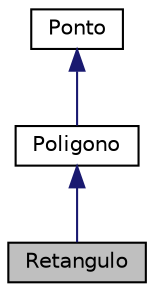 digraph "Retangulo"
{
  edge [fontname="Helvetica",fontsize="10",labelfontname="Helvetica",labelfontsize="10"];
  node [fontname="Helvetica",fontsize="10",shape=record];
  Node3 [label="Retangulo",height=0.2,width=0.4,color="black", fillcolor="grey75", style="filled", fontcolor="black"];
  Node4 -> Node3 [dir="back",color="midnightblue",fontsize="10",style="solid",fontname="Helvetica"];
  Node4 [label="Poligono",height=0.2,width=0.4,color="black", fillcolor="white", style="filled",URL="$class_poligono.html",tooltip="A classe Poligono serve para realizar operações com poligonos. "];
  Node5 -> Node4 [dir="back",color="midnightblue",fontsize="10",style="solid",fontname="Helvetica"];
  Node5 [label="Ponto",height=0.2,width=0.4,color="black", fillcolor="white", style="filled",URL="$class_ponto.html",tooltip="A Classe Ponto serve para fazer operações com pontos. "];
}
